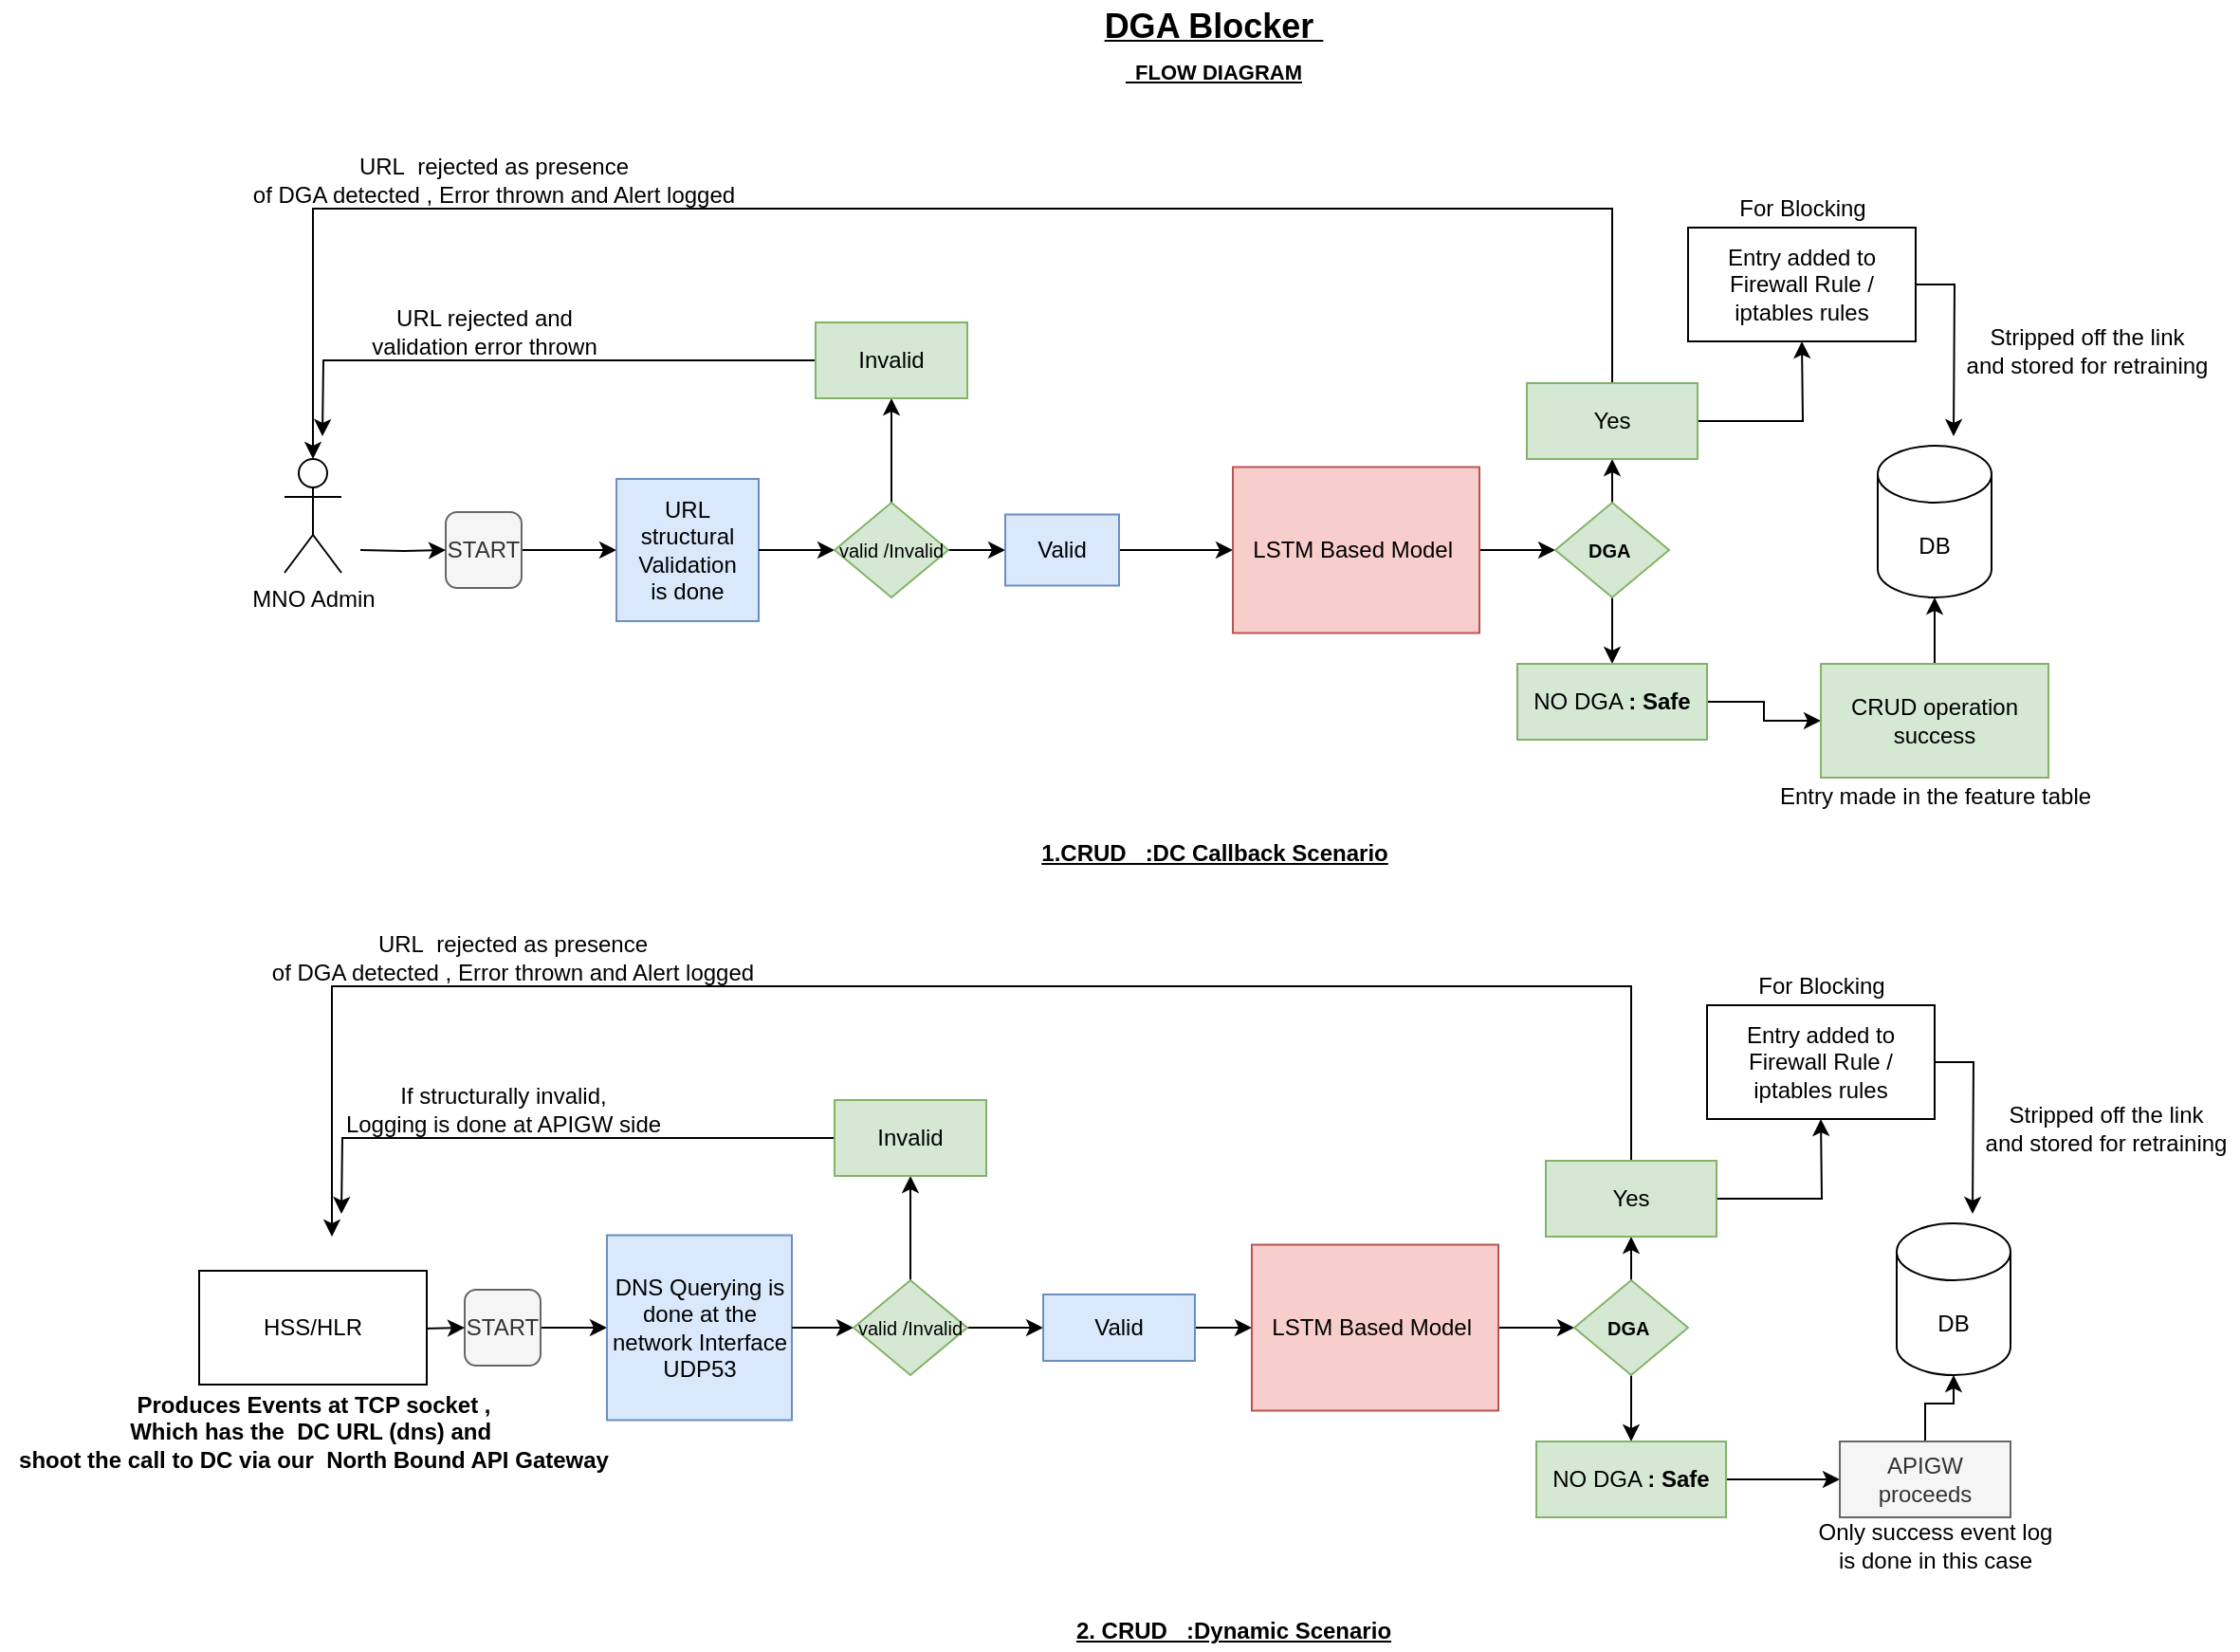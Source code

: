 <mxfile version="14.7.7" type="github">
  <diagram id="XmYXb6q1sJxBOcwfVzE4" name="Page-1">
    <mxGraphModel dx="2230" dy="753" grid="1" gridSize="10" guides="1" tooltips="1" connect="1" arrows="1" fold="1" page="1" pageScale="1" pageWidth="850" pageHeight="1100" math="0" shadow="0">
      <root>
        <mxCell id="0" />
        <mxCell id="1" parent="0" />
        <mxCell id="FBqpnrmvN5RfIPoNUzqK-1" value="&lt;b&gt;&lt;u&gt;&lt;span style=&quot;font-size: 18px&quot;&gt;DGA Blocker&amp;nbsp;&lt;/span&gt;&lt;br&gt;&lt;span style=&quot;font-size: 18px&quot;&gt;&amp;nbsp;&lt;/span&gt;&lt;font style=&quot;font-size: 11px&quot;&gt;FLOW DIAGRAM&lt;/font&gt;&lt;/u&gt;&lt;/b&gt;" style="text;html=1;strokeColor=none;fillColor=none;align=center;verticalAlign=middle;whiteSpace=wrap;rounded=0;" parent="1" vertex="1">
          <mxGeometry x="200" y="80" width="340" height="50" as="geometry" />
        </mxCell>
        <mxCell id="FBqpnrmvN5RfIPoNUzqK-28" style="edgeStyle=orthogonalEdgeStyle;rounded=0;orthogonalLoop=1;jettySize=auto;html=1;" parent="1" source="FBqpnrmvN5RfIPoNUzqK-2" target="FBqpnrmvN5RfIPoNUzqK-4" edge="1">
          <mxGeometry relative="1" as="geometry" />
        </mxCell>
        <mxCell id="FBqpnrmvN5RfIPoNUzqK-2" value="START" style="rounded=1;whiteSpace=wrap;html=1;fillColor=#f5f5f5;strokeColor=#666666;fontColor=#333333;" parent="1" vertex="1">
          <mxGeometry x="-35" y="350" width="40" height="40" as="geometry" />
        </mxCell>
        <mxCell id="FBqpnrmvN5RfIPoNUzqK-4" value="URL structural Validation&lt;br&gt;is done" style="whiteSpace=wrap;html=1;aspect=fixed;fillColor=#dae8fc;strokeColor=#6c8ebf;" parent="1" vertex="1">
          <mxGeometry x="55" y="332.5" width="75" height="75" as="geometry" />
        </mxCell>
        <mxCell id="Kyf35Kcozfyy5u9kXsoH-28" value="" style="edgeStyle=orthogonalEdgeStyle;rounded=0;orthogonalLoop=1;jettySize=auto;html=1;" parent="1" target="FBqpnrmvN5RfIPoNUzqK-2" edge="1">
          <mxGeometry relative="1" as="geometry">
            <mxPoint x="-80" y="370" as="sourcePoint" />
          </mxGeometry>
        </mxCell>
        <mxCell id="XKVxcPI2Sy27h-jT-PUb-154" value="" style="edgeStyle=orthogonalEdgeStyle;rounded=0;orthogonalLoop=1;jettySize=auto;html=1;exitX=1;exitY=0.5;exitDx=0;exitDy=0;" parent="1" source="FBqpnrmvN5RfIPoNUzqK-4" target="XKVxcPI2Sy27h-jT-PUb-153" edge="1">
          <mxGeometry relative="1" as="geometry" />
        </mxCell>
        <mxCell id="woVOYEoxqtmm7x9cwBOy-6" value="" style="edgeStyle=orthogonalEdgeStyle;rounded=0;orthogonalLoop=1;jettySize=auto;html=1;" parent="1" source="XKVxcPI2Sy27h-jT-PUb-153" target="woVOYEoxqtmm7x9cwBOy-5" edge="1">
          <mxGeometry relative="1" as="geometry" />
        </mxCell>
        <mxCell id="woVOYEoxqtmm7x9cwBOy-10" value="" style="edgeStyle=orthogonalEdgeStyle;rounded=0;orthogonalLoop=1;jettySize=auto;html=1;" parent="1" source="XKVxcPI2Sy27h-jT-PUb-153" target="woVOYEoxqtmm7x9cwBOy-9" edge="1">
          <mxGeometry relative="1" as="geometry" />
        </mxCell>
        <mxCell id="XKVxcPI2Sy27h-jT-PUb-153" value="&lt;span style=&quot;font-size: 10px&quot;&gt;valid /Invalid&lt;/span&gt;" style="rhombus;whiteSpace=wrap;html=1;fillColor=#d5e8d4;strokeColor=#82b366;" parent="1" vertex="1">
          <mxGeometry x="170" y="345" width="60" height="50" as="geometry" />
        </mxCell>
        <mxCell id="woVOYEoxqtmm7x9cwBOy-2" value="MNO Admin" style="shape=umlActor;verticalLabelPosition=bottom;verticalAlign=top;html=1;outlineConnect=0;" parent="1" vertex="1">
          <mxGeometry x="-120" y="322" width="30" height="60" as="geometry" />
        </mxCell>
        <mxCell id="woVOYEoxqtmm7x9cwBOy-7" style="edgeStyle=orthogonalEdgeStyle;rounded=0;orthogonalLoop=1;jettySize=auto;html=1;" parent="1" source="woVOYEoxqtmm7x9cwBOy-5" edge="1">
          <mxGeometry relative="1" as="geometry">
            <mxPoint x="-100" y="310" as="targetPoint" />
          </mxGeometry>
        </mxCell>
        <mxCell id="woVOYEoxqtmm7x9cwBOy-5" value="Invalid" style="whiteSpace=wrap;html=1;strokeColor=#82b366;fillColor=#d5e8d4;" parent="1" vertex="1">
          <mxGeometry x="160" y="250" width="80" height="40" as="geometry" />
        </mxCell>
        <mxCell id="woVOYEoxqtmm7x9cwBOy-8" value="URL rejected and &lt;br&gt;validation error thrown" style="text;html=1;align=center;verticalAlign=middle;resizable=0;points=[];autosize=1;strokeColor=none;" parent="1" vertex="1">
          <mxGeometry x="-80" y="240" width="130" height="30" as="geometry" />
        </mxCell>
        <mxCell id="woVOYEoxqtmm7x9cwBOy-12" value="" style="edgeStyle=orthogonalEdgeStyle;rounded=0;orthogonalLoop=1;jettySize=auto;html=1;" parent="1" source="woVOYEoxqtmm7x9cwBOy-9" target="woVOYEoxqtmm7x9cwBOy-11" edge="1">
          <mxGeometry relative="1" as="geometry" />
        </mxCell>
        <mxCell id="woVOYEoxqtmm7x9cwBOy-9" value="Valid" style="whiteSpace=wrap;html=1;strokeColor=#6c8ebf;fillColor=#dae8fc;" parent="1" vertex="1">
          <mxGeometry x="260" y="351.25" width="60" height="37.5" as="geometry" />
        </mxCell>
        <mxCell id="woVOYEoxqtmm7x9cwBOy-15" value="" style="edgeStyle=orthogonalEdgeStyle;rounded=0;orthogonalLoop=1;jettySize=auto;html=1;" parent="1" source="woVOYEoxqtmm7x9cwBOy-11" target="woVOYEoxqtmm7x9cwBOy-14" edge="1">
          <mxGeometry relative="1" as="geometry" />
        </mxCell>
        <mxCell id="woVOYEoxqtmm7x9cwBOy-11" value="LSTM Based Model&amp;nbsp;" style="whiteSpace=wrap;html=1;strokeColor=#b85450;fillColor=#f8cecc;" parent="1" vertex="1">
          <mxGeometry x="380" y="326.25" width="130" height="87.5" as="geometry" />
        </mxCell>
        <mxCell id="woVOYEoxqtmm7x9cwBOy-13" value="&lt;b&gt;&lt;u&gt;1.CRUD&amp;nbsp; &amp;nbsp;:DC Callback Scenario&lt;/u&gt;&lt;/b&gt;" style="text;html=1;align=center;verticalAlign=middle;resizable=0;points=[];autosize=1;strokeColor=none;" parent="1" vertex="1">
          <mxGeometry x="270" y="520" width="200" height="20" as="geometry" />
        </mxCell>
        <mxCell id="woVOYEoxqtmm7x9cwBOy-17" value="" style="edgeStyle=orthogonalEdgeStyle;rounded=0;orthogonalLoop=1;jettySize=auto;html=1;" parent="1" source="woVOYEoxqtmm7x9cwBOy-14" target="woVOYEoxqtmm7x9cwBOy-16" edge="1">
          <mxGeometry relative="1" as="geometry" />
        </mxCell>
        <mxCell id="woVOYEoxqtmm7x9cwBOy-21" value="" style="edgeStyle=orthogonalEdgeStyle;rounded=0;orthogonalLoop=1;jettySize=auto;html=1;" parent="1" source="woVOYEoxqtmm7x9cwBOy-14" target="woVOYEoxqtmm7x9cwBOy-20" edge="1">
          <mxGeometry relative="1" as="geometry" />
        </mxCell>
        <mxCell id="woVOYEoxqtmm7x9cwBOy-14" value="&lt;span style=&quot;font-size: 10px&quot;&gt;&lt;b&gt;DGA&amp;nbsp;&lt;/b&gt;&lt;/span&gt;" style="rhombus;whiteSpace=wrap;html=1;fillColor=#d5e8d4;strokeColor=#82b366;" parent="1" vertex="1">
          <mxGeometry x="550" y="345" width="60" height="50" as="geometry" />
        </mxCell>
        <mxCell id="woVOYEoxqtmm7x9cwBOy-18" style="edgeStyle=orthogonalEdgeStyle;rounded=0;orthogonalLoop=1;jettySize=auto;html=1;" parent="1" source="woVOYEoxqtmm7x9cwBOy-16" target="woVOYEoxqtmm7x9cwBOy-2" edge="1">
          <mxGeometry relative="1" as="geometry">
            <Array as="points">
              <mxPoint x="580" y="190" />
              <mxPoint x="-105" y="190" />
            </Array>
          </mxGeometry>
        </mxCell>
        <mxCell id="woVOYEoxqtmm7x9cwBOy-27" value="" style="edgeStyle=orthogonalEdgeStyle;rounded=0;orthogonalLoop=1;jettySize=auto;html=1;" parent="1" source="woVOYEoxqtmm7x9cwBOy-16" edge="1">
          <mxGeometry relative="1" as="geometry">
            <mxPoint x="680" y="260" as="targetPoint" />
          </mxGeometry>
        </mxCell>
        <mxCell id="woVOYEoxqtmm7x9cwBOy-16" value="Yes" style="whiteSpace=wrap;html=1;strokeColor=#82b366;fillColor=#d5e8d4;" parent="1" vertex="1">
          <mxGeometry x="535" y="282" width="90" height="40" as="geometry" />
        </mxCell>
        <mxCell id="woVOYEoxqtmm7x9cwBOy-19" value="URL&amp;nbsp; rejected as presence &lt;br&gt;of DGA detected , Error thrown and Alert logged" style="text;html=1;align=center;verticalAlign=middle;resizable=0;points=[];autosize=1;strokeColor=none;" parent="1" vertex="1">
          <mxGeometry x="-145" y="160" width="270" height="30" as="geometry" />
        </mxCell>
        <mxCell id="woVOYEoxqtmm7x9cwBOy-24" value="" style="edgeStyle=orthogonalEdgeStyle;rounded=0;orthogonalLoop=1;jettySize=auto;html=1;" parent="1" source="woVOYEoxqtmm7x9cwBOy-20" target="woVOYEoxqtmm7x9cwBOy-23" edge="1">
          <mxGeometry relative="1" as="geometry" />
        </mxCell>
        <mxCell id="woVOYEoxqtmm7x9cwBOy-20" value="NO DGA &lt;b&gt;: Safe&lt;/b&gt;" style="whiteSpace=wrap;html=1;strokeColor=#82b366;fillColor=#d5e8d4;" parent="1" vertex="1">
          <mxGeometry x="530" y="430" width="100" height="40" as="geometry" />
        </mxCell>
        <mxCell id="woVOYEoxqtmm7x9cwBOy-22" value="DB" style="shape=cylinder3;whiteSpace=wrap;html=1;boundedLbl=1;backgroundOutline=1;size=15;" parent="1" vertex="1">
          <mxGeometry x="720" y="315" width="60" height="80" as="geometry" />
        </mxCell>
        <mxCell id="woVOYEoxqtmm7x9cwBOy-25" value="" style="edgeStyle=orthogonalEdgeStyle;rounded=0;orthogonalLoop=1;jettySize=auto;html=1;" parent="1" source="woVOYEoxqtmm7x9cwBOy-23" target="woVOYEoxqtmm7x9cwBOy-22" edge="1">
          <mxGeometry relative="1" as="geometry" />
        </mxCell>
        <mxCell id="woVOYEoxqtmm7x9cwBOy-23" value="CRUD operation success" style="whiteSpace=wrap;html=1;strokeColor=#82b366;fillColor=#d5e8d4;" parent="1" vertex="1">
          <mxGeometry x="690" y="430" width="120" height="60" as="geometry" />
        </mxCell>
        <mxCell id="woVOYEoxqtmm7x9cwBOy-26" value="Entry made in the feature table" style="text;html=1;align=center;verticalAlign=middle;resizable=0;points=[];autosize=1;strokeColor=none;" parent="1" vertex="1">
          <mxGeometry x="660" y="490" width="180" height="20" as="geometry" />
        </mxCell>
        <mxCell id="woVOYEoxqtmm7x9cwBOy-29" style="edgeStyle=orthogonalEdgeStyle;rounded=0;orthogonalLoop=1;jettySize=auto;html=1;" parent="1" source="woVOYEoxqtmm7x9cwBOy-28" edge="1">
          <mxGeometry relative="1" as="geometry">
            <mxPoint x="760" y="310" as="targetPoint" />
          </mxGeometry>
        </mxCell>
        <mxCell id="woVOYEoxqtmm7x9cwBOy-28" value="Entry added to Firewall Rule / iptables rules" style="whiteSpace=wrap;html=1;" parent="1" vertex="1">
          <mxGeometry x="620" y="200" width="120" height="60" as="geometry" />
        </mxCell>
        <mxCell id="woVOYEoxqtmm7x9cwBOy-30" value="Stripped off the link &lt;br&gt;and stored for retraining" style="text;html=1;align=center;verticalAlign=middle;resizable=0;points=[];autosize=1;strokeColor=none;" parent="1" vertex="1">
          <mxGeometry x="760" y="250" width="140" height="30" as="geometry" />
        </mxCell>
        <mxCell id="woVOYEoxqtmm7x9cwBOy-31" style="edgeStyle=orthogonalEdgeStyle;rounded=0;orthogonalLoop=1;jettySize=auto;html=1;" parent="1" source="woVOYEoxqtmm7x9cwBOy-32" target="woVOYEoxqtmm7x9cwBOy-33" edge="1">
          <mxGeometry relative="1" as="geometry" />
        </mxCell>
        <mxCell id="woVOYEoxqtmm7x9cwBOy-32" value="START" style="rounded=1;whiteSpace=wrap;html=1;fillColor=#f5f5f5;strokeColor=#666666;fontColor=#333333;" parent="1" vertex="1">
          <mxGeometry x="-25" y="760" width="40" height="40" as="geometry" />
        </mxCell>
        <mxCell id="woVOYEoxqtmm7x9cwBOy-33" value="DNS Querying is done at the network Interface UDP53" style="whiteSpace=wrap;html=1;aspect=fixed;fillColor=#dae8fc;strokeColor=#6c8ebf;" parent="1" vertex="1">
          <mxGeometry x="50" y="731.25" width="97.5" height="97.5" as="geometry" />
        </mxCell>
        <mxCell id="woVOYEoxqtmm7x9cwBOy-34" value="" style="edgeStyle=orthogonalEdgeStyle;rounded=0;orthogonalLoop=1;jettySize=auto;html=1;" parent="1" target="woVOYEoxqtmm7x9cwBOy-32" edge="1">
          <mxGeometry relative="1" as="geometry">
            <mxPoint x="-70" y="780" as="sourcePoint" />
          </mxGeometry>
        </mxCell>
        <mxCell id="woVOYEoxqtmm7x9cwBOy-35" value="" style="edgeStyle=orthogonalEdgeStyle;rounded=0;orthogonalLoop=1;jettySize=auto;html=1;exitX=1;exitY=0.5;exitDx=0;exitDy=0;" parent="1" source="woVOYEoxqtmm7x9cwBOy-33" target="woVOYEoxqtmm7x9cwBOy-38" edge="1">
          <mxGeometry relative="1" as="geometry" />
        </mxCell>
        <mxCell id="woVOYEoxqtmm7x9cwBOy-36" value="" style="edgeStyle=orthogonalEdgeStyle;rounded=0;orthogonalLoop=1;jettySize=auto;html=1;" parent="1" source="woVOYEoxqtmm7x9cwBOy-38" target="woVOYEoxqtmm7x9cwBOy-41" edge="1">
          <mxGeometry relative="1" as="geometry" />
        </mxCell>
        <mxCell id="woVOYEoxqtmm7x9cwBOy-37" value="" style="edgeStyle=orthogonalEdgeStyle;rounded=0;orthogonalLoop=1;jettySize=auto;html=1;" parent="1" source="woVOYEoxqtmm7x9cwBOy-38" target="woVOYEoxqtmm7x9cwBOy-44" edge="1">
          <mxGeometry relative="1" as="geometry" />
        </mxCell>
        <mxCell id="woVOYEoxqtmm7x9cwBOy-38" value="&lt;span style=&quot;font-size: 10px&quot;&gt;valid /Invalid&lt;/span&gt;" style="rhombus;whiteSpace=wrap;html=1;fillColor=#d5e8d4;strokeColor=#82b366;" parent="1" vertex="1">
          <mxGeometry x="180" y="755" width="60" height="50" as="geometry" />
        </mxCell>
        <mxCell id="woVOYEoxqtmm7x9cwBOy-40" style="edgeStyle=orthogonalEdgeStyle;rounded=0;orthogonalLoop=1;jettySize=auto;html=1;" parent="1" source="woVOYEoxqtmm7x9cwBOy-41" edge="1">
          <mxGeometry relative="1" as="geometry">
            <mxPoint x="-90" y="720" as="targetPoint" />
          </mxGeometry>
        </mxCell>
        <mxCell id="woVOYEoxqtmm7x9cwBOy-41" value="Invalid" style="whiteSpace=wrap;html=1;strokeColor=#82b366;fillColor=#d5e8d4;" parent="1" vertex="1">
          <mxGeometry x="170" y="660" width="80" height="40" as="geometry" />
        </mxCell>
        <mxCell id="woVOYEoxqtmm7x9cwBOy-42" value="If structurally invalid, &lt;br&gt;Logging is done at APIGW side" style="text;html=1;align=center;verticalAlign=middle;resizable=0;points=[];autosize=1;strokeColor=none;" parent="1" vertex="1">
          <mxGeometry x="-95" y="650" width="180" height="30" as="geometry" />
        </mxCell>
        <mxCell id="woVOYEoxqtmm7x9cwBOy-43" value="" style="edgeStyle=orthogonalEdgeStyle;rounded=0;orthogonalLoop=1;jettySize=auto;html=1;" parent="1" source="woVOYEoxqtmm7x9cwBOy-44" target="woVOYEoxqtmm7x9cwBOy-46" edge="1">
          <mxGeometry relative="1" as="geometry" />
        </mxCell>
        <mxCell id="woVOYEoxqtmm7x9cwBOy-44" value="Valid" style="whiteSpace=wrap;html=1;strokeColor=#6c8ebf;fillColor=#dae8fc;" parent="1" vertex="1">
          <mxGeometry x="280" y="762.5" width="80" height="35" as="geometry" />
        </mxCell>
        <mxCell id="woVOYEoxqtmm7x9cwBOy-45" value="" style="edgeStyle=orthogonalEdgeStyle;rounded=0;orthogonalLoop=1;jettySize=auto;html=1;" parent="1" source="woVOYEoxqtmm7x9cwBOy-46" target="woVOYEoxqtmm7x9cwBOy-50" edge="1">
          <mxGeometry relative="1" as="geometry" />
        </mxCell>
        <mxCell id="woVOYEoxqtmm7x9cwBOy-46" value="LSTM Based Model&amp;nbsp;" style="whiteSpace=wrap;html=1;strokeColor=#b85450;fillColor=#f8cecc;" parent="1" vertex="1">
          <mxGeometry x="390" y="736.25" width="130" height="87.5" as="geometry" />
        </mxCell>
        <mxCell id="woVOYEoxqtmm7x9cwBOy-47" value="&lt;b&gt;&lt;u&gt;2. CRUD&amp;nbsp; &amp;nbsp;:Dynamic Scenario&lt;/u&gt;&lt;/b&gt;" style="text;html=1;align=center;verticalAlign=middle;resizable=0;points=[];autosize=1;strokeColor=none;" parent="1" vertex="1">
          <mxGeometry x="290" y="930" width="180" height="20" as="geometry" />
        </mxCell>
        <mxCell id="woVOYEoxqtmm7x9cwBOy-48" value="" style="edgeStyle=orthogonalEdgeStyle;rounded=0;orthogonalLoop=1;jettySize=auto;html=1;" parent="1" source="woVOYEoxqtmm7x9cwBOy-50" target="woVOYEoxqtmm7x9cwBOy-53" edge="1">
          <mxGeometry relative="1" as="geometry" />
        </mxCell>
        <mxCell id="woVOYEoxqtmm7x9cwBOy-49" value="" style="edgeStyle=orthogonalEdgeStyle;rounded=0;orthogonalLoop=1;jettySize=auto;html=1;" parent="1" source="woVOYEoxqtmm7x9cwBOy-50" target="woVOYEoxqtmm7x9cwBOy-56" edge="1">
          <mxGeometry relative="1" as="geometry" />
        </mxCell>
        <mxCell id="woVOYEoxqtmm7x9cwBOy-50" value="&lt;span style=&quot;font-size: 10px&quot;&gt;&lt;b&gt;DGA&amp;nbsp;&lt;/b&gt;&lt;/span&gt;" style="rhombus;whiteSpace=wrap;html=1;fillColor=#d5e8d4;strokeColor=#82b366;" parent="1" vertex="1">
          <mxGeometry x="560" y="755" width="60" height="50" as="geometry" />
        </mxCell>
        <mxCell id="woVOYEoxqtmm7x9cwBOy-51" style="edgeStyle=orthogonalEdgeStyle;rounded=0;orthogonalLoop=1;jettySize=auto;html=1;" parent="1" source="woVOYEoxqtmm7x9cwBOy-53" edge="1">
          <mxGeometry relative="1" as="geometry">
            <Array as="points">
              <mxPoint x="590" y="600" />
              <mxPoint x="-95" y="600" />
            </Array>
            <mxPoint x="-95" y="732" as="targetPoint" />
          </mxGeometry>
        </mxCell>
        <mxCell id="woVOYEoxqtmm7x9cwBOy-52" value="" style="edgeStyle=orthogonalEdgeStyle;rounded=0;orthogonalLoop=1;jettySize=auto;html=1;" parent="1" source="woVOYEoxqtmm7x9cwBOy-53" edge="1">
          <mxGeometry relative="1" as="geometry">
            <mxPoint x="690" y="670" as="targetPoint" />
          </mxGeometry>
        </mxCell>
        <mxCell id="woVOYEoxqtmm7x9cwBOy-53" value="Yes" style="whiteSpace=wrap;html=1;strokeColor=#82b366;fillColor=#d5e8d4;" parent="1" vertex="1">
          <mxGeometry x="545" y="692" width="90" height="40" as="geometry" />
        </mxCell>
        <mxCell id="woVOYEoxqtmm7x9cwBOy-54" value="URL&amp;nbsp; rejected as presence &lt;br&gt;of DGA detected , Error thrown and Alert logged" style="text;html=1;align=center;verticalAlign=middle;resizable=0;points=[];autosize=1;strokeColor=none;" parent="1" vertex="1">
          <mxGeometry x="-135" y="570" width="270" height="30" as="geometry" />
        </mxCell>
        <mxCell id="woVOYEoxqtmm7x9cwBOy-55" value="" style="edgeStyle=orthogonalEdgeStyle;rounded=0;orthogonalLoop=1;jettySize=auto;html=1;" parent="1" source="woVOYEoxqtmm7x9cwBOy-56" target="woVOYEoxqtmm7x9cwBOy-59" edge="1">
          <mxGeometry relative="1" as="geometry" />
        </mxCell>
        <mxCell id="woVOYEoxqtmm7x9cwBOy-56" value="NO DGA &lt;b&gt;: Safe&lt;/b&gt;" style="whiteSpace=wrap;html=1;strokeColor=#82b366;fillColor=#d5e8d4;" parent="1" vertex="1">
          <mxGeometry x="540" y="840" width="100" height="40" as="geometry" />
        </mxCell>
        <mxCell id="woVOYEoxqtmm7x9cwBOy-57" value="DB" style="shape=cylinder3;whiteSpace=wrap;html=1;boundedLbl=1;backgroundOutline=1;size=15;" parent="1" vertex="1">
          <mxGeometry x="730" y="725" width="60" height="80" as="geometry" />
        </mxCell>
        <mxCell id="woVOYEoxqtmm7x9cwBOy-58" value="" style="edgeStyle=orthogonalEdgeStyle;rounded=0;orthogonalLoop=1;jettySize=auto;html=1;" parent="1" source="woVOYEoxqtmm7x9cwBOy-59" target="woVOYEoxqtmm7x9cwBOy-57" edge="1">
          <mxGeometry relative="1" as="geometry" />
        </mxCell>
        <mxCell id="woVOYEoxqtmm7x9cwBOy-59" value="APIGW proceeds" style="whiteSpace=wrap;html=1;fillColor=#f5f5f5;strokeColor=#666666;fontColor=#333333;" parent="1" vertex="1">
          <mxGeometry x="700" y="840" width="90" height="40" as="geometry" />
        </mxCell>
        <mxCell id="woVOYEoxqtmm7x9cwBOy-61" style="edgeStyle=orthogonalEdgeStyle;rounded=0;orthogonalLoop=1;jettySize=auto;html=1;" parent="1" source="woVOYEoxqtmm7x9cwBOy-62" edge="1">
          <mxGeometry relative="1" as="geometry">
            <mxPoint x="770" y="720" as="targetPoint" />
          </mxGeometry>
        </mxCell>
        <mxCell id="woVOYEoxqtmm7x9cwBOy-62" value="Entry added to Firewall Rule / iptables rules" style="whiteSpace=wrap;html=1;" parent="1" vertex="1">
          <mxGeometry x="630" y="610" width="120" height="60" as="geometry" />
        </mxCell>
        <mxCell id="woVOYEoxqtmm7x9cwBOy-63" value="Stripped off the link &lt;br&gt;and stored for retraining" style="text;html=1;align=center;verticalAlign=middle;resizable=0;points=[];autosize=1;strokeColor=none;" parent="1" vertex="1">
          <mxGeometry x="770" y="660" width="140" height="30" as="geometry" />
        </mxCell>
        <mxCell id="woVOYEoxqtmm7x9cwBOy-64" value="HSS/HLR" style="rounded=0;whiteSpace=wrap;html=1;" parent="1" vertex="1">
          <mxGeometry x="-165" y="750" width="120" height="60" as="geometry" />
        </mxCell>
        <mxCell id="woVOYEoxqtmm7x9cwBOy-65" value="&lt;b&gt;Produces Events at TCP socket ,&lt;br&gt;Which has the&amp;nbsp; DC URL (dns) and&amp;nbsp;&lt;br&gt;shoot the call to DC via our&amp;nbsp; North Bound API Gateway&lt;br&gt;&lt;/b&gt;" style="text;html=1;align=center;verticalAlign=middle;resizable=0;points=[];autosize=1;strokeColor=none;" parent="1" vertex="1">
          <mxGeometry x="-270" y="810" width="330" height="50" as="geometry" />
        </mxCell>
        <mxCell id="woVOYEoxqtmm7x9cwBOy-66" value="Only success event log &lt;br&gt;is done in this case" style="text;html=1;align=center;verticalAlign=middle;resizable=0;points=[];autosize=1;strokeColor=none;" parent="1" vertex="1">
          <mxGeometry x="680" y="880" width="140" height="30" as="geometry" />
        </mxCell>
        <mxCell id="woVOYEoxqtmm7x9cwBOy-67" value="For Blocking" style="text;html=1;align=center;verticalAlign=middle;resizable=0;points=[];autosize=1;strokeColor=none;" parent="1" vertex="1">
          <mxGeometry x="650" y="590" width="80" height="20" as="geometry" />
        </mxCell>
        <mxCell id="woVOYEoxqtmm7x9cwBOy-68" value="For Blocking" style="text;html=1;align=center;verticalAlign=middle;resizable=0;points=[];autosize=1;strokeColor=none;" parent="1" vertex="1">
          <mxGeometry x="640" y="180" width="80" height="20" as="geometry" />
        </mxCell>
      </root>
    </mxGraphModel>
  </diagram>
</mxfile>
